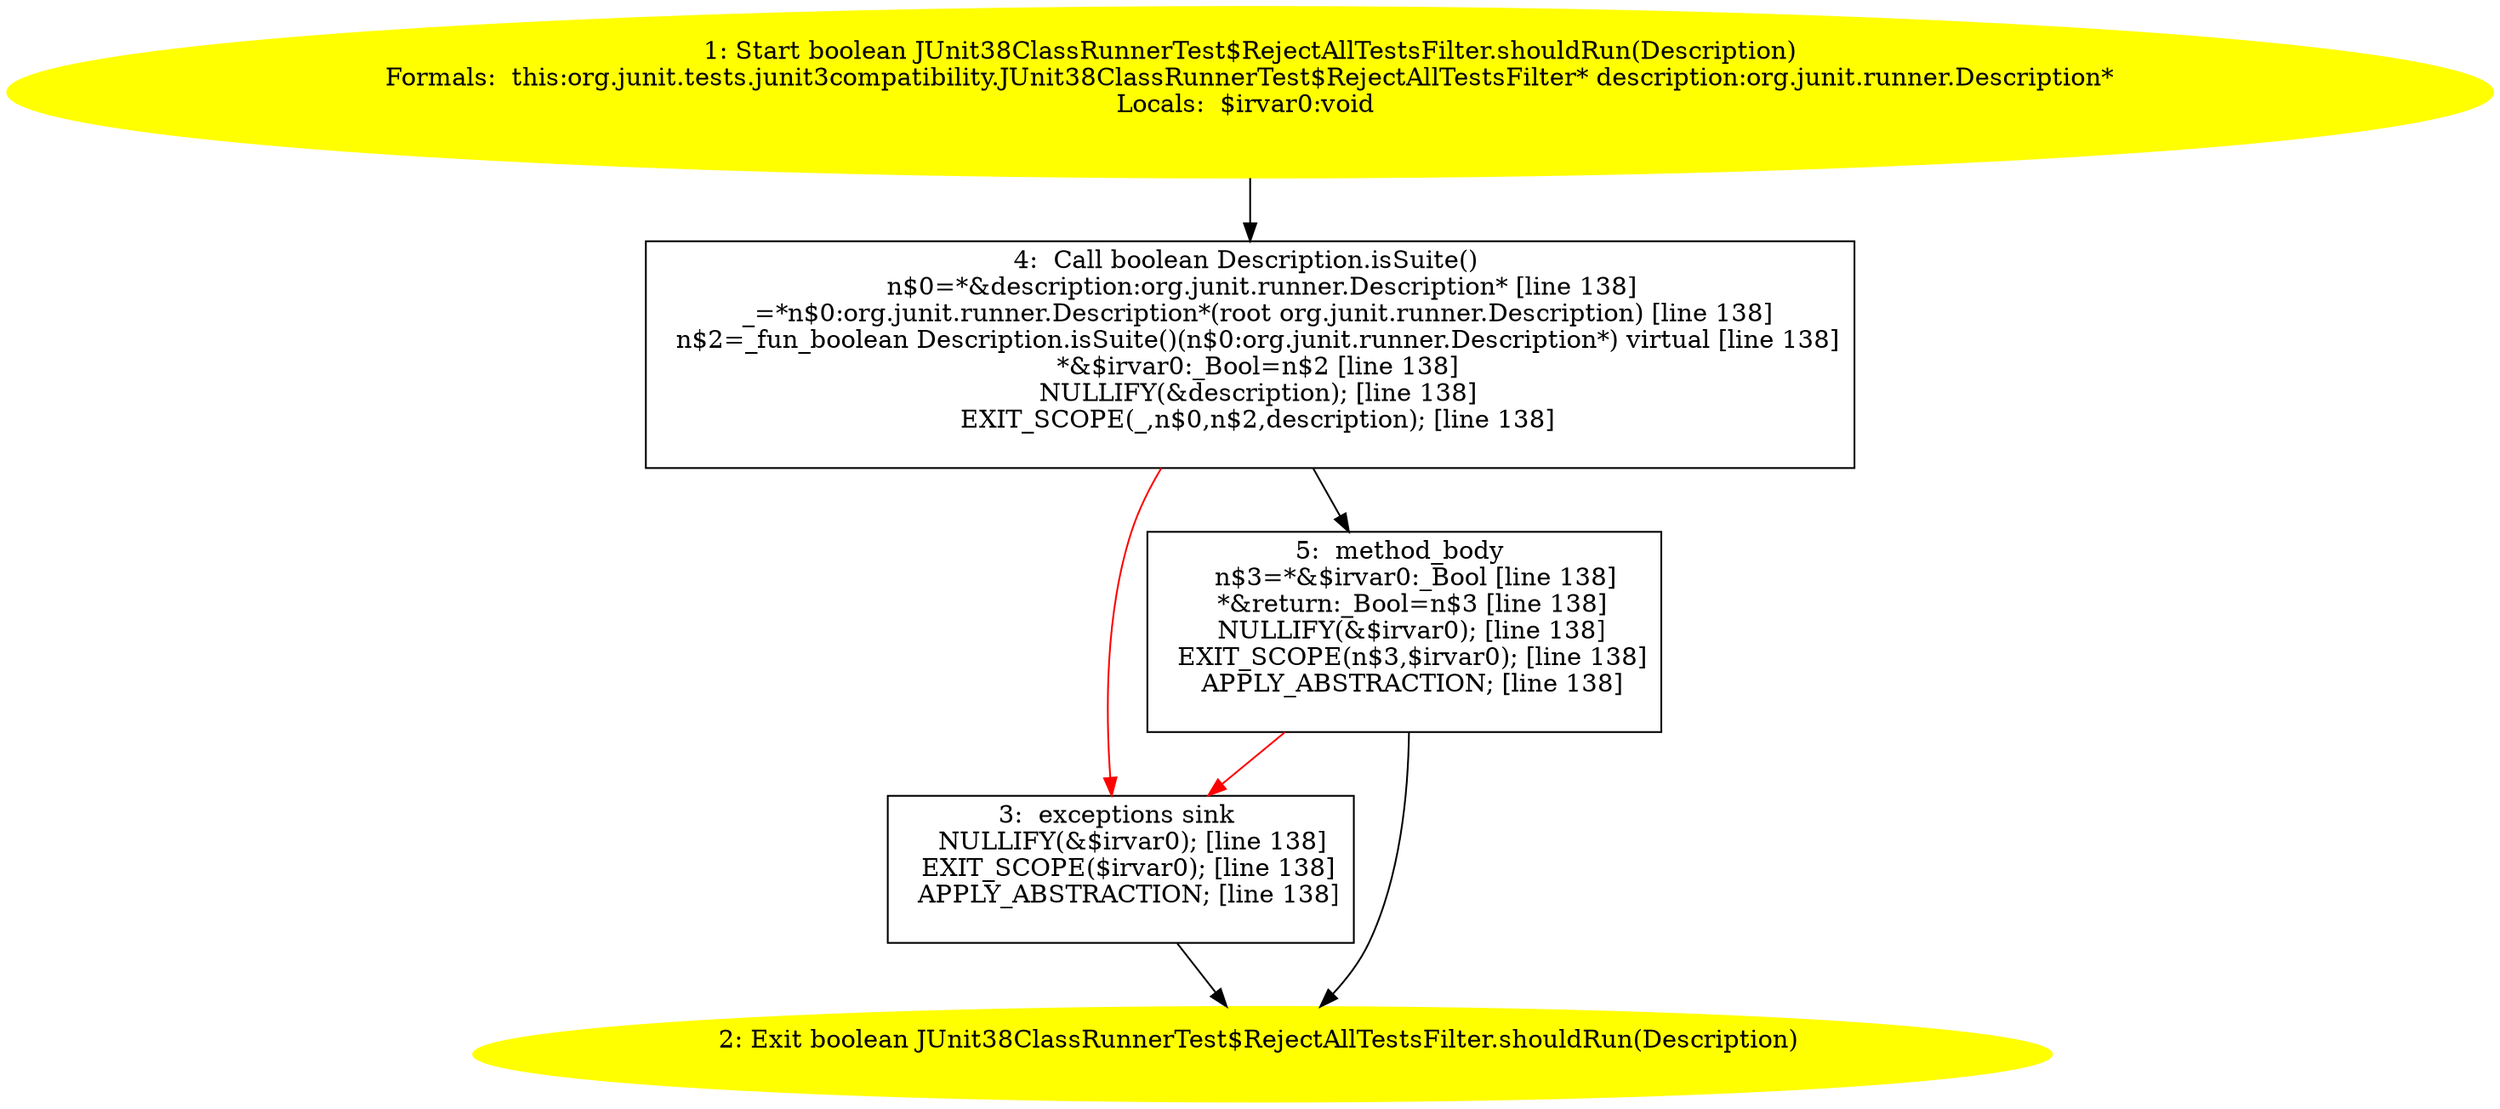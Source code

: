 /* @generated */
digraph cfg {
"org.junit.tests.junit3compatibility.JUnit38ClassRunnerTest$RejectAllTestsFilter.shouldRun(org.junit..6e9fec0a3445ddfb0ba4c9d3f0294df3_1" [label="1: Start boolean JUnit38ClassRunnerTest$RejectAllTestsFilter.shouldRun(Description)\nFormals:  this:org.junit.tests.junit3compatibility.JUnit38ClassRunnerTest$RejectAllTestsFilter* description:org.junit.runner.Description*\nLocals:  $irvar0:void \n  " color=yellow style=filled]
	

	 "org.junit.tests.junit3compatibility.JUnit38ClassRunnerTest$RejectAllTestsFilter.shouldRun(org.junit..6e9fec0a3445ddfb0ba4c9d3f0294df3_1" -> "org.junit.tests.junit3compatibility.JUnit38ClassRunnerTest$RejectAllTestsFilter.shouldRun(org.junit..6e9fec0a3445ddfb0ba4c9d3f0294df3_4" ;
"org.junit.tests.junit3compatibility.JUnit38ClassRunnerTest$RejectAllTestsFilter.shouldRun(org.junit..6e9fec0a3445ddfb0ba4c9d3f0294df3_2" [label="2: Exit boolean JUnit38ClassRunnerTest$RejectAllTestsFilter.shouldRun(Description) \n  " color=yellow style=filled]
	

"org.junit.tests.junit3compatibility.JUnit38ClassRunnerTest$RejectAllTestsFilter.shouldRun(org.junit..6e9fec0a3445ddfb0ba4c9d3f0294df3_3" [label="3:  exceptions sink \n   NULLIFY(&$irvar0); [line 138]\n  EXIT_SCOPE($irvar0); [line 138]\n  APPLY_ABSTRACTION; [line 138]\n " shape="box"]
	

	 "org.junit.tests.junit3compatibility.JUnit38ClassRunnerTest$RejectAllTestsFilter.shouldRun(org.junit..6e9fec0a3445ddfb0ba4c9d3f0294df3_3" -> "org.junit.tests.junit3compatibility.JUnit38ClassRunnerTest$RejectAllTestsFilter.shouldRun(org.junit..6e9fec0a3445ddfb0ba4c9d3f0294df3_2" ;
"org.junit.tests.junit3compatibility.JUnit38ClassRunnerTest$RejectAllTestsFilter.shouldRun(org.junit..6e9fec0a3445ddfb0ba4c9d3f0294df3_4" [label="4:  Call boolean Description.isSuite() \n   n$0=*&description:org.junit.runner.Description* [line 138]\n  _=*n$0:org.junit.runner.Description*(root org.junit.runner.Description) [line 138]\n  n$2=_fun_boolean Description.isSuite()(n$0:org.junit.runner.Description*) virtual [line 138]\n  *&$irvar0:_Bool=n$2 [line 138]\n  NULLIFY(&description); [line 138]\n  EXIT_SCOPE(_,n$0,n$2,description); [line 138]\n " shape="box"]
	

	 "org.junit.tests.junit3compatibility.JUnit38ClassRunnerTest$RejectAllTestsFilter.shouldRun(org.junit..6e9fec0a3445ddfb0ba4c9d3f0294df3_4" -> "org.junit.tests.junit3compatibility.JUnit38ClassRunnerTest$RejectAllTestsFilter.shouldRun(org.junit..6e9fec0a3445ddfb0ba4c9d3f0294df3_5" ;
	 "org.junit.tests.junit3compatibility.JUnit38ClassRunnerTest$RejectAllTestsFilter.shouldRun(org.junit..6e9fec0a3445ddfb0ba4c9d3f0294df3_4" -> "org.junit.tests.junit3compatibility.JUnit38ClassRunnerTest$RejectAllTestsFilter.shouldRun(org.junit..6e9fec0a3445ddfb0ba4c9d3f0294df3_3" [color="red" ];
"org.junit.tests.junit3compatibility.JUnit38ClassRunnerTest$RejectAllTestsFilter.shouldRun(org.junit..6e9fec0a3445ddfb0ba4c9d3f0294df3_5" [label="5:  method_body \n   n$3=*&$irvar0:_Bool [line 138]\n  *&return:_Bool=n$3 [line 138]\n  NULLIFY(&$irvar0); [line 138]\n  EXIT_SCOPE(n$3,$irvar0); [line 138]\n  APPLY_ABSTRACTION; [line 138]\n " shape="box"]
	

	 "org.junit.tests.junit3compatibility.JUnit38ClassRunnerTest$RejectAllTestsFilter.shouldRun(org.junit..6e9fec0a3445ddfb0ba4c9d3f0294df3_5" -> "org.junit.tests.junit3compatibility.JUnit38ClassRunnerTest$RejectAllTestsFilter.shouldRun(org.junit..6e9fec0a3445ddfb0ba4c9d3f0294df3_2" ;
	 "org.junit.tests.junit3compatibility.JUnit38ClassRunnerTest$RejectAllTestsFilter.shouldRun(org.junit..6e9fec0a3445ddfb0ba4c9d3f0294df3_5" -> "org.junit.tests.junit3compatibility.JUnit38ClassRunnerTest$RejectAllTestsFilter.shouldRun(org.junit..6e9fec0a3445ddfb0ba4c9d3f0294df3_3" [color="red" ];
}
